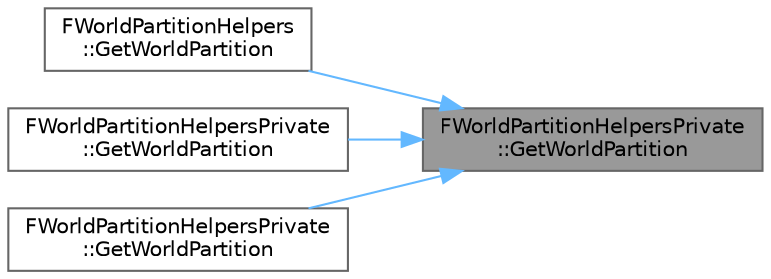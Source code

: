 digraph "FWorldPartitionHelpersPrivate::GetWorldPartition"
{
 // INTERACTIVE_SVG=YES
 // LATEX_PDF_SIZE
  bgcolor="transparent";
  edge [fontname=Helvetica,fontsize=10,labelfontname=Helvetica,labelfontsize=10];
  node [fontname=Helvetica,fontsize=10,shape=box,height=0.2,width=0.4];
  rankdir="RL";
  Node1 [id="Node000001",label="FWorldPartitionHelpersPrivate\l::GetWorldPartition",height=0.2,width=0.4,color="gray40", fillcolor="grey60", style="filled", fontcolor="black",tooltip=" "];
  Node1 -> Node2 [id="edge1_Node000001_Node000002",dir="back",color="steelblue1",style="solid",tooltip=" "];
  Node2 [id="Node000002",label="FWorldPartitionHelpers\l::GetWorldPartition",height=0.2,width=0.4,color="grey40", fillcolor="white", style="filled",URL="$d5/d15/classFWorldPartitionHelpers.html#a47b949e9052b0adb390af4fb37ea7ec8",tooltip="Returns the owning World Partition for this object."];
  Node1 -> Node3 [id="edge2_Node000001_Node000003",dir="back",color="steelblue1",style="solid",tooltip=" "];
  Node3 [id="Node000003",label="FWorldPartitionHelpersPrivate\l::GetWorldPartition",height=0.2,width=0.4,color="grey40", fillcolor="white", style="filled",URL="$da/d84/namespaceFWorldPartitionHelpersPrivate.html#a5a98afa63bd1581a1928f9bd5a76be87",tooltip=" "];
  Node1 -> Node4 [id="edge3_Node000001_Node000004",dir="back",color="steelblue1",style="solid",tooltip=" "];
  Node4 [id="Node000004",label="FWorldPartitionHelpersPrivate\l::GetWorldPartition",height=0.2,width=0.4,color="grey40", fillcolor="white", style="filled",URL="$da/d84/namespaceFWorldPartitionHelpersPrivate.html#ab07b499bdd890d92462fd54ff14b4bc7",tooltip=" "];
}
